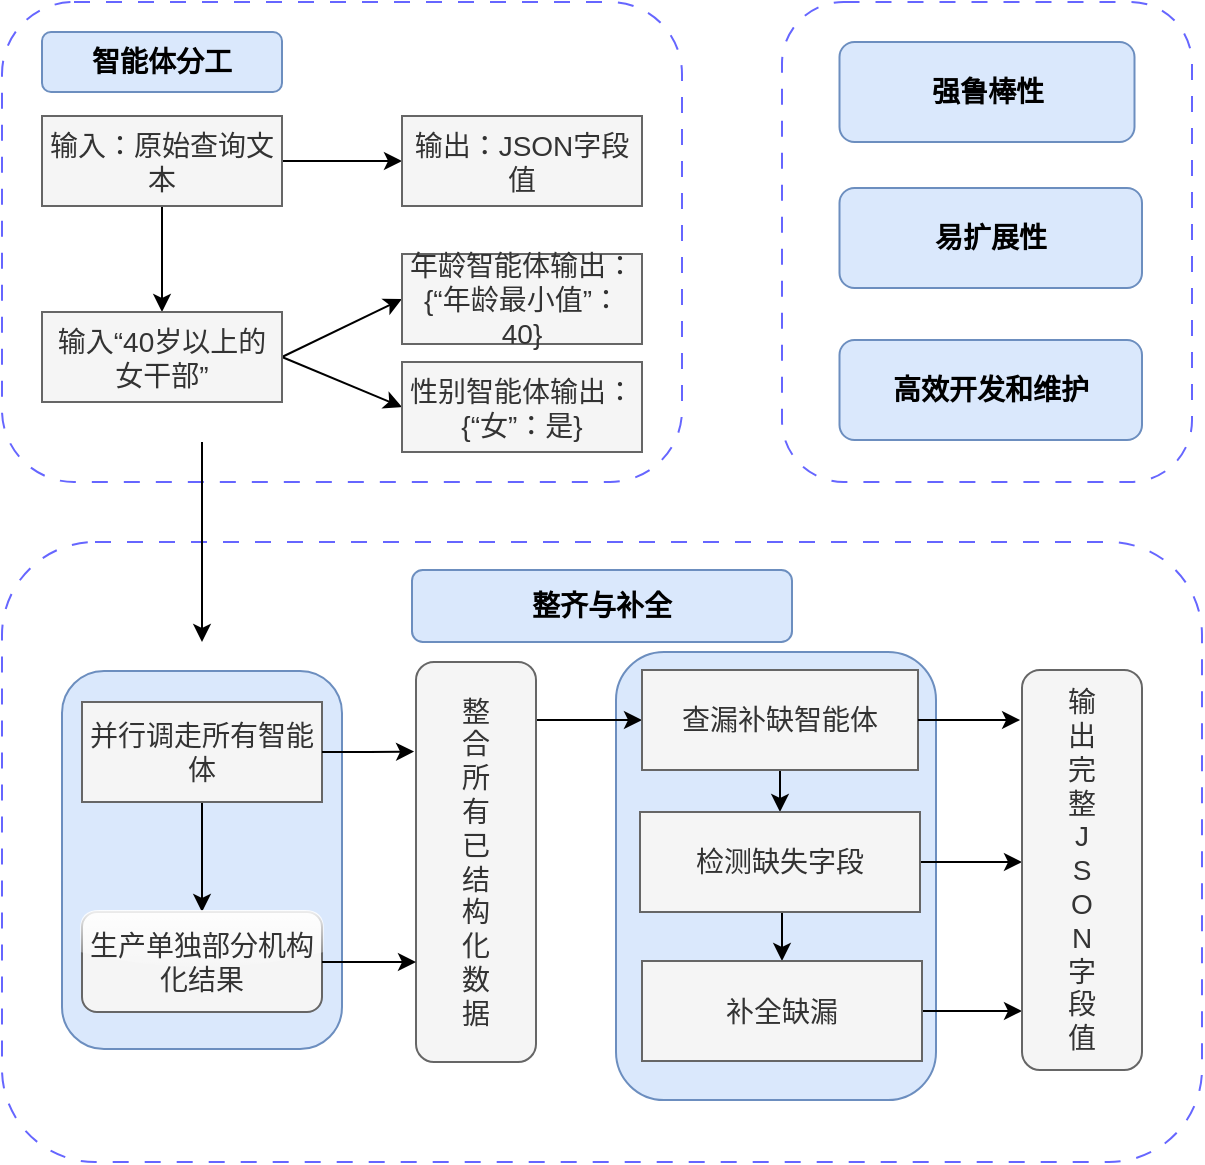 <mxfile version="27.1.4">
  <diagram name="第 1 页" id="KQLtKQt0yTOvkUg61p42">
    <mxGraphModel dx="1123" dy="624" grid="1" gridSize="10" guides="1" tooltips="1" connect="1" arrows="1" fold="1" page="1" pageScale="1" pageWidth="827" pageHeight="1169" math="0" shadow="0">
      <root>
        <mxCell id="0" />
        <mxCell id="1" parent="0" />
        <mxCell id="SJHmEkA6hrIx00BdapCT-14" value="" style="rounded=1;whiteSpace=wrap;html=1;fillColor=none;dashed=1;dashPattern=8 8;strokeColor=#6666FF;fontSize=14;" vertex="1" parent="1">
          <mxGeometry x="40" y="350" width="600" height="310" as="geometry" />
        </mxCell>
        <mxCell id="SJHmEkA6hrIx00BdapCT-52" value="" style="rounded=1;whiteSpace=wrap;html=1;strokeColor=#6c8ebf;fontSize=14;fillColor=#dae8fc;" vertex="1" parent="1">
          <mxGeometry x="347" y="405" width="160" height="224" as="geometry" />
        </mxCell>
        <mxCell id="SJHmEkA6hrIx00BdapCT-51" value="" style="rounded=1;whiteSpace=wrap;html=1;strokeColor=#6c8ebf;fontSize=14;fillColor=#dae8fc;" vertex="1" parent="1">
          <mxGeometry x="70" y="414.5" width="140" height="189" as="geometry" />
        </mxCell>
        <mxCell id="SJHmEkA6hrIx00BdapCT-1" value="" style="rounded=1;whiteSpace=wrap;html=1;fillColor=none;strokeColor=#6666FF;dashed=1;dashPattern=8 8;fontSize=14;" vertex="1" parent="1">
          <mxGeometry x="40" y="80" width="340" height="240" as="geometry" />
        </mxCell>
        <mxCell id="SJHmEkA6hrIx00BdapCT-2" value="&lt;b&gt;智能体分工&lt;/b&gt;" style="rounded=1;whiteSpace=wrap;html=1;fontSize=14;fillColor=#dae8fc;strokeColor=#6c8ebf;" vertex="1" parent="1">
          <mxGeometry x="60" y="95" width="120" height="30" as="geometry" />
        </mxCell>
        <mxCell id="SJHmEkA6hrIx00BdapCT-5" value="" style="edgeStyle=orthogonalEdgeStyle;rounded=0;orthogonalLoop=1;jettySize=auto;html=1;fontSize=14;" edge="1" parent="1" source="SJHmEkA6hrIx00BdapCT-3" target="SJHmEkA6hrIx00BdapCT-4">
          <mxGeometry relative="1" as="geometry" />
        </mxCell>
        <mxCell id="SJHmEkA6hrIx00BdapCT-7" style="edgeStyle=orthogonalEdgeStyle;rounded=0;orthogonalLoop=1;jettySize=auto;html=1;exitX=0.5;exitY=1;exitDx=0;exitDy=0;entryX=0.5;entryY=0;entryDx=0;entryDy=0;fontSize=14;" edge="1" parent="1" source="SJHmEkA6hrIx00BdapCT-3" target="SJHmEkA6hrIx00BdapCT-6">
          <mxGeometry relative="1" as="geometry" />
        </mxCell>
        <mxCell id="SJHmEkA6hrIx00BdapCT-3" value="输入：原始查询文本" style="rounded=0;whiteSpace=wrap;html=1;fontSize=14;fillColor=#f5f5f5;fontColor=#333333;strokeColor=#666666;" vertex="1" parent="1">
          <mxGeometry x="60" y="137" width="120" height="45" as="geometry" />
        </mxCell>
        <mxCell id="SJHmEkA6hrIx00BdapCT-4" value="输出：JSON字段值" style="whiteSpace=wrap;html=1;rounded=0;fontSize=14;fillColor=#f5f5f5;strokeColor=#666666;fontColor=#333333;" vertex="1" parent="1">
          <mxGeometry x="240" y="137" width="120" height="45" as="geometry" />
        </mxCell>
        <mxCell id="SJHmEkA6hrIx00BdapCT-10" style="rounded=0;orthogonalLoop=1;jettySize=auto;html=1;exitX=1;exitY=0.5;exitDx=0;exitDy=0;entryX=0;entryY=0.5;entryDx=0;entryDy=0;fontSize=14;" edge="1" parent="1" source="SJHmEkA6hrIx00BdapCT-6" target="SJHmEkA6hrIx00BdapCT-8">
          <mxGeometry relative="1" as="geometry" />
        </mxCell>
        <mxCell id="SJHmEkA6hrIx00BdapCT-11" style="rounded=0;orthogonalLoop=1;jettySize=auto;html=1;exitX=1;exitY=0.5;exitDx=0;exitDy=0;entryX=0;entryY=0.5;entryDx=0;entryDy=0;fontSize=14;" edge="1" parent="1" source="SJHmEkA6hrIx00BdapCT-6" target="SJHmEkA6hrIx00BdapCT-9">
          <mxGeometry relative="1" as="geometry" />
        </mxCell>
        <mxCell id="SJHmEkA6hrIx00BdapCT-6" value="输入“40岁以上的女干部”" style="rounded=0;whiteSpace=wrap;html=1;fontSize=14;fillColor=#f5f5f5;fontColor=#333333;strokeColor=#666666;" vertex="1" parent="1">
          <mxGeometry x="60" y="235" width="120" height="45" as="geometry" />
        </mxCell>
        <mxCell id="SJHmEkA6hrIx00BdapCT-8" value="&lt;div&gt;年龄智能体输出：&lt;/div&gt;&lt;div&gt;{“年龄最小值”：40}&lt;/div&gt;" style="whiteSpace=wrap;html=1;rounded=0;fontSize=14;fillColor=#f5f5f5;fontColor=#333333;strokeColor=#666666;" vertex="1" parent="1">
          <mxGeometry x="240" y="206" width="120" height="45" as="geometry" />
        </mxCell>
        <mxCell id="SJHmEkA6hrIx00BdapCT-9" value="&lt;div&gt;性别智能体输出：&lt;/div&gt;&lt;div&gt;{“女”：是}&lt;/div&gt;" style="whiteSpace=wrap;html=1;rounded=0;fontSize=14;fillColor=#f5f5f5;fontColor=#333333;strokeColor=#666666;" vertex="1" parent="1">
          <mxGeometry x="240" y="260" width="120" height="45" as="geometry" />
        </mxCell>
        <mxCell id="SJHmEkA6hrIx00BdapCT-16" value="&lt;b&gt;整齐与补全&lt;/b&gt;" style="rounded=1;whiteSpace=wrap;html=1;fontSize=14;fillColor=#dae8fc;strokeColor=#6c8ebf;" vertex="1" parent="1">
          <mxGeometry x="245" y="364" width="190" height="36" as="geometry" />
        </mxCell>
        <mxCell id="SJHmEkA6hrIx00BdapCT-32" style="edgeStyle=orthogonalEdgeStyle;rounded=0;orthogonalLoop=1;jettySize=auto;html=1;exitX=0.5;exitY=1;exitDx=0;exitDy=0;entryX=0.5;entryY=0;entryDx=0;entryDy=0;fontSize=14;" edge="1" parent="1" source="SJHmEkA6hrIx00BdapCT-17" target="SJHmEkA6hrIx00BdapCT-20">
          <mxGeometry relative="1" as="geometry" />
        </mxCell>
        <mxCell id="SJHmEkA6hrIx00BdapCT-17" value="并行调走所有智能体" style="rounded=0;whiteSpace=wrap;html=1;fontSize=14;fillColor=#f5f5f5;fontColor=#333333;strokeColor=#666666;" vertex="1" parent="1">
          <mxGeometry x="80" y="430" width="120" height="50" as="geometry" />
        </mxCell>
        <mxCell id="SJHmEkA6hrIx00BdapCT-37" style="edgeStyle=orthogonalEdgeStyle;rounded=0;orthogonalLoop=1;jettySize=auto;html=1;exitX=1;exitY=0.25;exitDx=0;exitDy=0;entryX=0;entryY=0.5;entryDx=0;entryDy=0;fontSize=14;" edge="1" parent="1" source="SJHmEkA6hrIx00BdapCT-18" target="SJHmEkA6hrIx00BdapCT-19">
          <mxGeometry relative="1" as="geometry">
            <Array as="points">
              <mxPoint x="300" y="439" />
            </Array>
          </mxGeometry>
        </mxCell>
        <mxCell id="SJHmEkA6hrIx00BdapCT-18" value="&lt;div&gt;整&lt;/div&gt;&lt;div&gt;合&lt;/div&gt;&lt;div&gt;所&lt;/div&gt;&lt;div&gt;有&lt;/div&gt;&lt;div&gt;已&lt;/div&gt;&lt;div&gt;结&lt;/div&gt;&lt;div&gt;构&lt;/div&gt;&lt;div&gt;化&lt;/div&gt;&lt;div&gt;数&lt;/div&gt;&lt;div&gt;据&lt;/div&gt;" style="rounded=1;whiteSpace=wrap;html=1;fontSize=14;fillColor=#f5f5f5;fontColor=#333333;strokeColor=#666666;" vertex="1" parent="1">
          <mxGeometry x="247" y="410" width="60" height="200" as="geometry" />
        </mxCell>
        <mxCell id="SJHmEkA6hrIx00BdapCT-38" style="edgeStyle=orthogonalEdgeStyle;rounded=0;orthogonalLoop=1;jettySize=auto;html=1;exitX=0.5;exitY=1;exitDx=0;exitDy=0;entryX=0.5;entryY=0;entryDx=0;entryDy=0;fontSize=14;" edge="1" parent="1" source="SJHmEkA6hrIx00BdapCT-19" target="SJHmEkA6hrIx00BdapCT-23">
          <mxGeometry relative="1" as="geometry" />
        </mxCell>
        <mxCell id="SJHmEkA6hrIx00BdapCT-19" value="查漏补缺智能体" style="rounded=0;whiteSpace=wrap;html=1;fontSize=14;fillColor=#f5f5f5;fontColor=#333333;strokeColor=#666666;" vertex="1" parent="1">
          <mxGeometry x="360" y="414" width="138" height="50" as="geometry" />
        </mxCell>
        <mxCell id="SJHmEkA6hrIx00BdapCT-20" value="生产单独部分机构化结果" style="rounded=1;whiteSpace=wrap;html=1;glass=1;fontSize=14;fillColor=#f5f5f5;fontColor=#333333;strokeColor=#666666;" vertex="1" parent="1">
          <mxGeometry x="80" y="535" width="120" height="50" as="geometry" />
        </mxCell>
        <mxCell id="SJHmEkA6hrIx00BdapCT-39" style="edgeStyle=orthogonalEdgeStyle;rounded=0;orthogonalLoop=1;jettySize=auto;html=1;exitX=0.5;exitY=1;exitDx=0;exitDy=0;entryX=0.5;entryY=0;entryDx=0;entryDy=0;fontSize=14;" edge="1" parent="1" source="SJHmEkA6hrIx00BdapCT-23" target="SJHmEkA6hrIx00BdapCT-24">
          <mxGeometry relative="1" as="geometry" />
        </mxCell>
        <mxCell id="SJHmEkA6hrIx00BdapCT-42" value="" style="edgeStyle=orthogonalEdgeStyle;rounded=0;orthogonalLoop=1;jettySize=auto;html=1;fontSize=14;" edge="1" parent="1" source="SJHmEkA6hrIx00BdapCT-23" target="SJHmEkA6hrIx00BdapCT-40">
          <mxGeometry relative="1" as="geometry">
            <Array as="points">
              <mxPoint x="530" y="510" />
              <mxPoint x="530" y="510" />
            </Array>
          </mxGeometry>
        </mxCell>
        <mxCell id="SJHmEkA6hrIx00BdapCT-23" value="检测缺失字段" style="rounded=0;whiteSpace=wrap;html=1;fontSize=14;fillColor=#f5f5f5;fontColor=#333333;strokeColor=#666666;" vertex="1" parent="1">
          <mxGeometry x="359" y="485" width="140" height="50" as="geometry" />
        </mxCell>
        <mxCell id="SJHmEkA6hrIx00BdapCT-43" value="" style="edgeStyle=orthogonalEdgeStyle;rounded=0;orthogonalLoop=1;jettySize=auto;html=1;fontSize=14;" edge="1" parent="1" source="SJHmEkA6hrIx00BdapCT-24" target="SJHmEkA6hrIx00BdapCT-40">
          <mxGeometry relative="1" as="geometry">
            <Array as="points">
              <mxPoint x="540" y="585" />
              <mxPoint x="540" y="585" />
            </Array>
          </mxGeometry>
        </mxCell>
        <mxCell id="SJHmEkA6hrIx00BdapCT-24" value="补全缺漏" style="rounded=0;whiteSpace=wrap;html=1;fontSize=14;fillColor=#f5f5f5;fontColor=#333333;strokeColor=#666666;" vertex="1" parent="1">
          <mxGeometry x="360" y="559.5" width="140" height="50" as="geometry" />
        </mxCell>
        <mxCell id="SJHmEkA6hrIx00BdapCT-34" style="edgeStyle=orthogonalEdgeStyle;rounded=0;orthogonalLoop=1;jettySize=auto;html=1;exitX=1;exitY=0.5;exitDx=0;exitDy=0;entryX=0;entryY=0.75;entryDx=0;entryDy=0;fontSize=14;" edge="1" parent="1" source="SJHmEkA6hrIx00BdapCT-20" target="SJHmEkA6hrIx00BdapCT-18">
          <mxGeometry relative="1" as="geometry">
            <mxPoint x="240" y="560" as="targetPoint" />
            <Array as="points" />
          </mxGeometry>
        </mxCell>
        <mxCell id="SJHmEkA6hrIx00BdapCT-40" value="&lt;div&gt;输&lt;/div&gt;&lt;div&gt;出&lt;/div&gt;&lt;div&gt;完&lt;/div&gt;&lt;div&gt;整&lt;/div&gt;&lt;div&gt;J&lt;/div&gt;&lt;div&gt;S&lt;/div&gt;&lt;div&gt;O&lt;/div&gt;&lt;div&gt;N&lt;/div&gt;&lt;div&gt;字&lt;/div&gt;&lt;div&gt;段&lt;/div&gt;&lt;div&gt;值&lt;/div&gt;" style="rounded=1;whiteSpace=wrap;html=1;fontSize=14;fillColor=#f5f5f5;fontColor=#333333;strokeColor=#666666;" vertex="1" parent="1">
          <mxGeometry x="550" y="414" width="60" height="200" as="geometry" />
        </mxCell>
        <mxCell id="SJHmEkA6hrIx00BdapCT-41" style="edgeStyle=orthogonalEdgeStyle;rounded=0;orthogonalLoop=1;jettySize=auto;html=1;exitX=1;exitY=0.5;exitDx=0;exitDy=0;entryX=-0.016;entryY=0.125;entryDx=0;entryDy=0;entryPerimeter=0;fontSize=14;" edge="1" parent="1" source="SJHmEkA6hrIx00BdapCT-19" target="SJHmEkA6hrIx00BdapCT-40">
          <mxGeometry relative="1" as="geometry">
            <Array as="points" />
          </mxGeometry>
        </mxCell>
        <mxCell id="SJHmEkA6hrIx00BdapCT-44" style="edgeStyle=orthogonalEdgeStyle;rounded=0;orthogonalLoop=1;jettySize=auto;html=1;exitX=1;exitY=0.5;exitDx=0;exitDy=0;entryX=-0.016;entryY=0.224;entryDx=0;entryDy=0;entryPerimeter=0;fontSize=14;" edge="1" parent="1" source="SJHmEkA6hrIx00BdapCT-17" target="SJHmEkA6hrIx00BdapCT-18">
          <mxGeometry relative="1" as="geometry" />
        </mxCell>
        <mxCell id="SJHmEkA6hrIx00BdapCT-45" value="" style="endArrow=classic;html=1;rounded=0;fontSize=14;" edge="1" parent="1">
          <mxGeometry width="50" height="50" relative="1" as="geometry">
            <mxPoint x="140" y="300" as="sourcePoint" />
            <mxPoint x="140" y="400" as="targetPoint" />
          </mxGeometry>
        </mxCell>
        <mxCell id="SJHmEkA6hrIx00BdapCT-46" value="" style="rounded=1;whiteSpace=wrap;html=1;fillColor=none;dashed=1;dashPattern=8 8;strokeColor=#6666FF;fontSize=14;" vertex="1" parent="1">
          <mxGeometry x="430" y="80" width="205" height="240" as="geometry" />
        </mxCell>
        <mxCell id="SJHmEkA6hrIx00BdapCT-47" value="&lt;b&gt;强鲁棒性&lt;/b&gt;" style="rounded=1;whiteSpace=wrap;html=1;fontSize=14;fillColor=#dae8fc;strokeColor=#6c8ebf;" vertex="1" parent="1">
          <mxGeometry x="458.75" y="100" width="147.5" height="50" as="geometry" />
        </mxCell>
        <mxCell id="SJHmEkA6hrIx00BdapCT-48" value="&lt;b&gt;易扩展性&lt;/b&gt;" style="rounded=1;whiteSpace=wrap;html=1;fontSize=14;fillColor=#dae8fc;strokeColor=#6c8ebf;" vertex="1" parent="1">
          <mxGeometry x="458.75" y="173" width="151.25" height="50" as="geometry" />
        </mxCell>
        <mxCell id="SJHmEkA6hrIx00BdapCT-49" value="&lt;b&gt;高效开发和维护&lt;/b&gt;" style="rounded=1;whiteSpace=wrap;html=1;fontSize=14;fillColor=#dae8fc;strokeColor=#6c8ebf;" vertex="1" parent="1">
          <mxGeometry x="458.75" y="249" width="151.25" height="50" as="geometry" />
        </mxCell>
      </root>
    </mxGraphModel>
  </diagram>
</mxfile>
